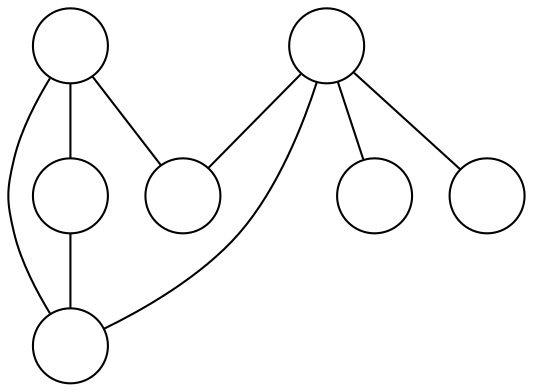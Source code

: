 graph G {
  node[label="", shape=circle]
  0;
  1;
  2;
  3;
  4;
  5;
  6;
  4 -- 0;
  5 -- 0;
  5 -- 1;
  5 -- 4;
  6 -- 0;
  6 -- 1;
  6 -- 2;
  6 -- 3;
}

